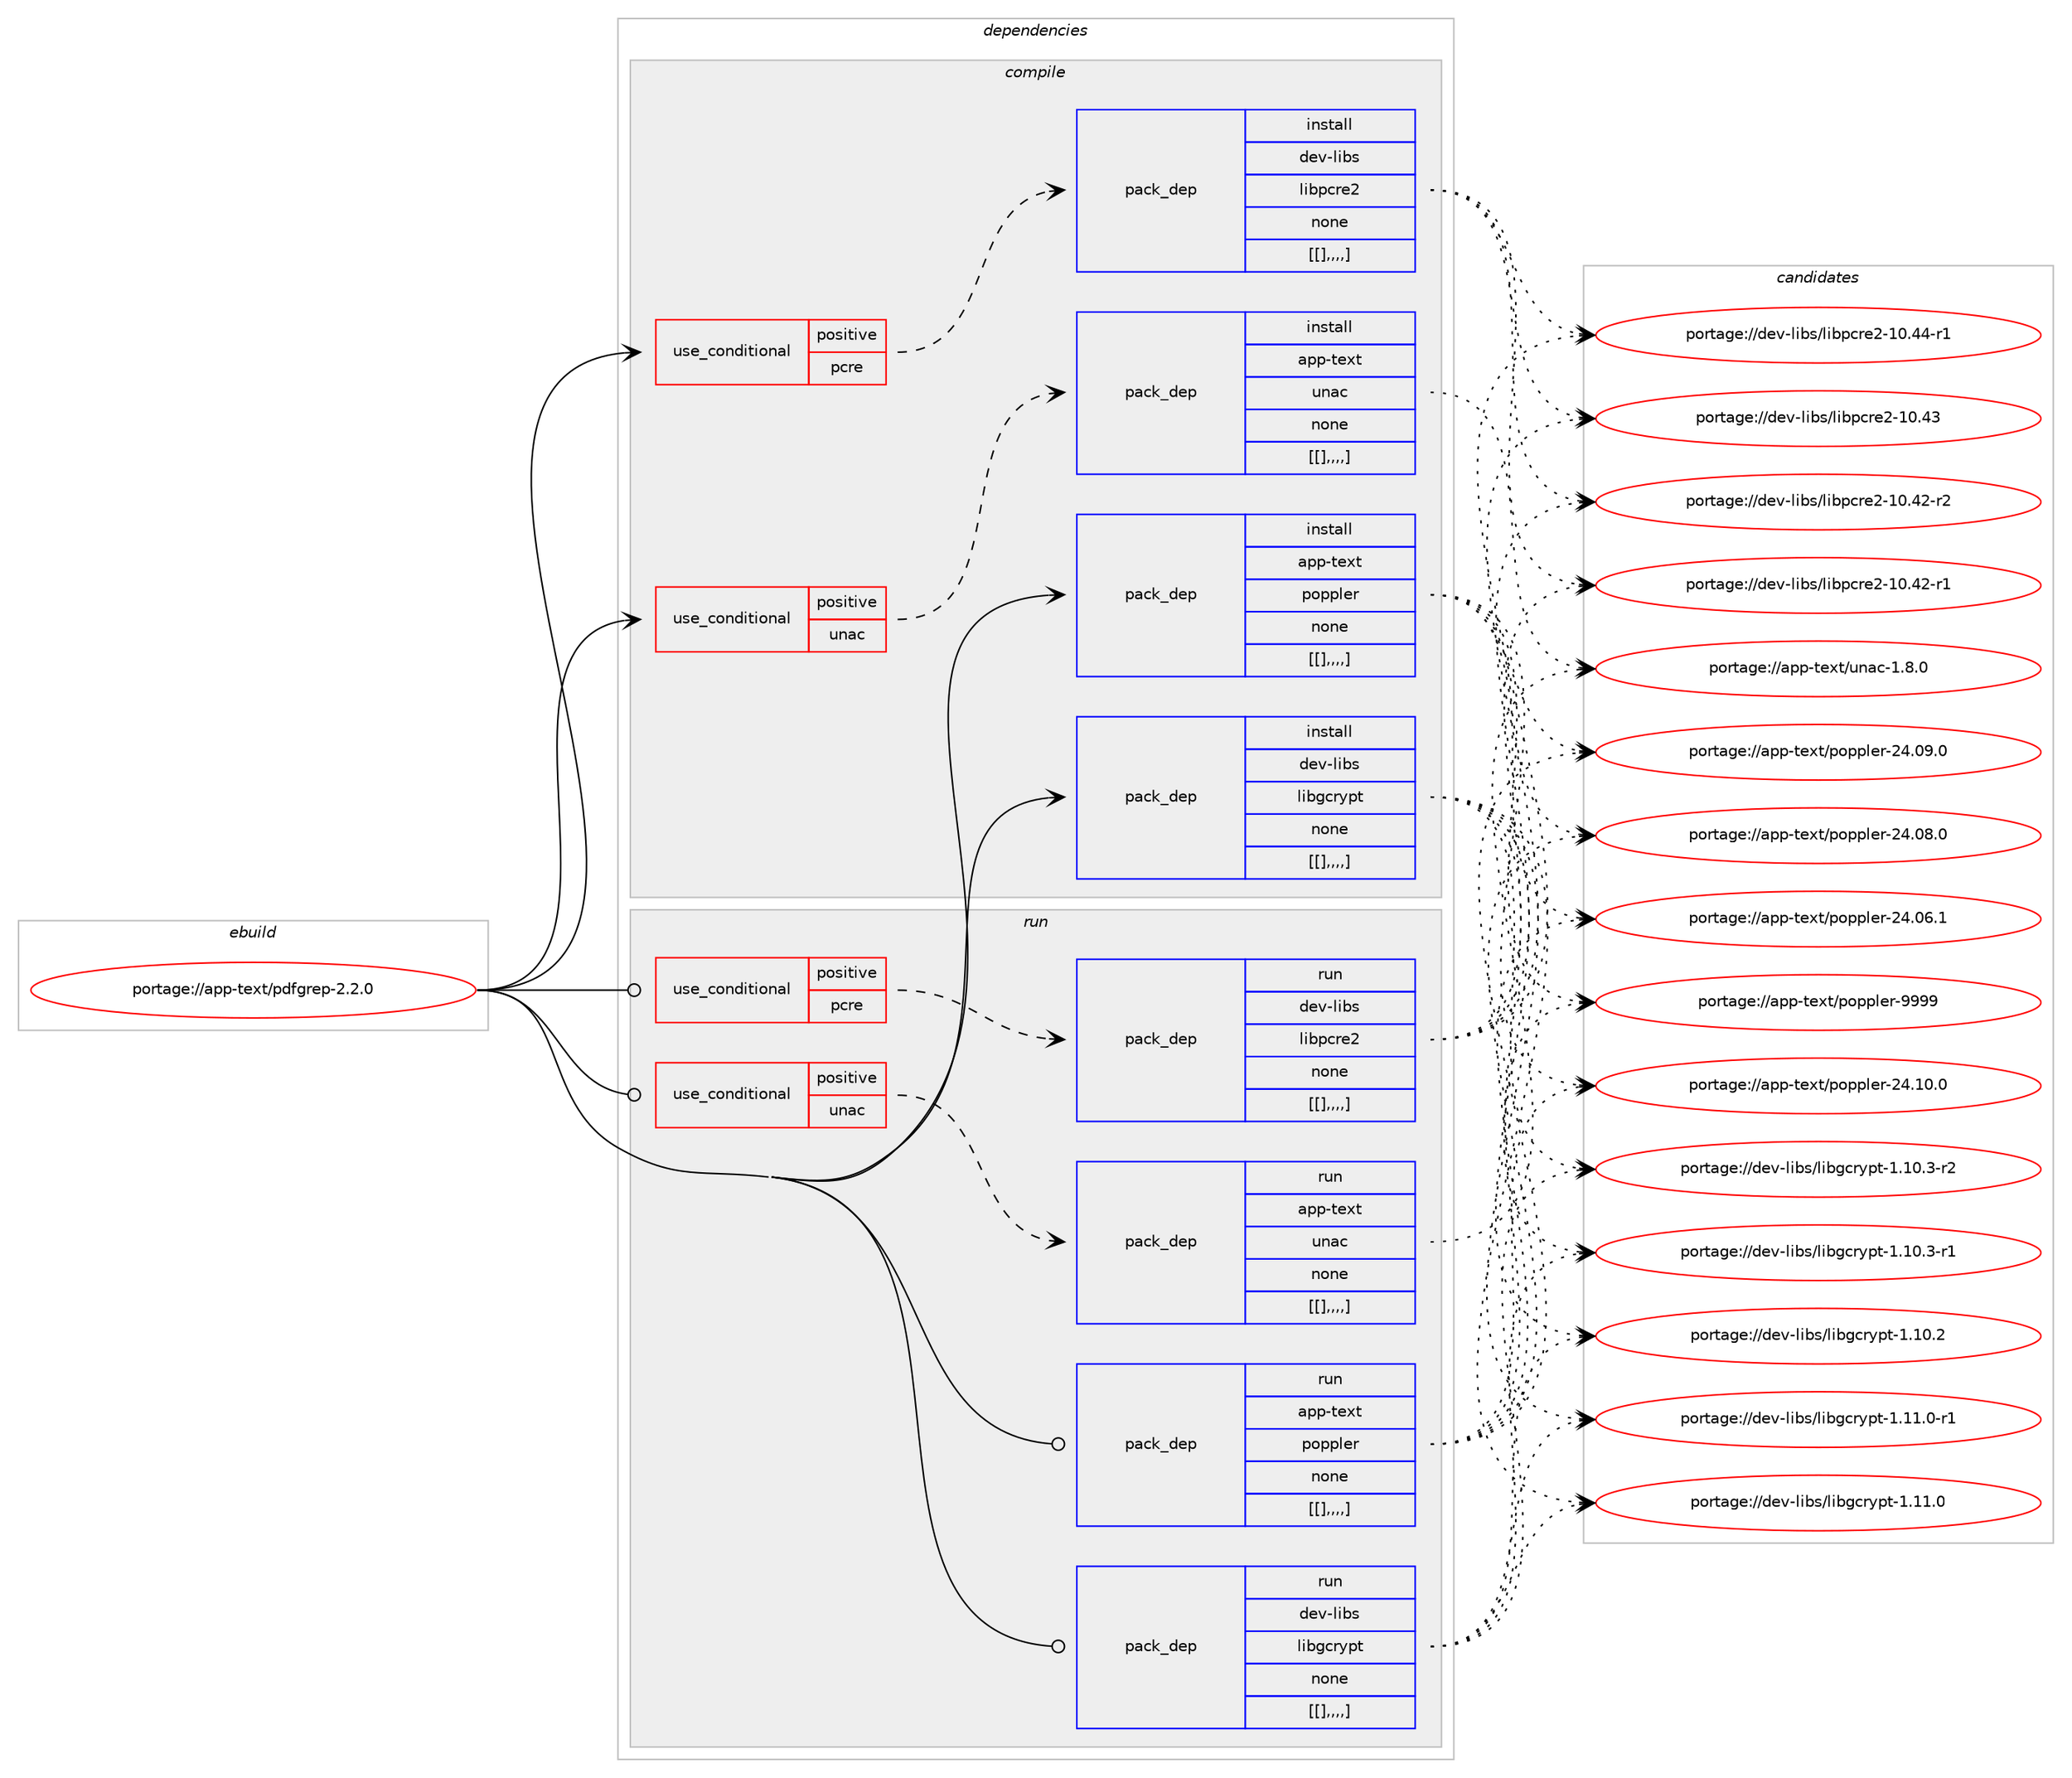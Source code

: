 digraph prolog {

# *************
# Graph options
# *************

newrank=true;
concentrate=true;
compound=true;
graph [rankdir=LR,fontname=Helvetica,fontsize=10,ranksep=1.5];#, ranksep=2.5, nodesep=0.2];
edge  [arrowhead=vee];
node  [fontname=Helvetica,fontsize=10];

# **********
# The ebuild
# **********

subgraph cluster_leftcol {
color=gray;
label=<<i>ebuild</i>>;
id [label="portage://app-text/pdfgrep-2.2.0", color=red, width=4, href="../app-text/pdfgrep-2.2.0.svg"];
}

# ****************
# The dependencies
# ****************

subgraph cluster_midcol {
color=gray;
label=<<i>dependencies</i>>;
subgraph cluster_compile {
fillcolor="#eeeeee";
style=filled;
label=<<i>compile</i>>;
subgraph cond16854 {
dependency59946 [label=<<TABLE BORDER="0" CELLBORDER="1" CELLSPACING="0" CELLPADDING="4"><TR><TD ROWSPAN="3" CELLPADDING="10">use_conditional</TD></TR><TR><TD>positive</TD></TR><TR><TD>pcre</TD></TR></TABLE>>, shape=none, color=red];
subgraph pack42533 {
dependency59980 [label=<<TABLE BORDER="0" CELLBORDER="1" CELLSPACING="0" CELLPADDING="4" WIDTH="220"><TR><TD ROWSPAN="6" CELLPADDING="30">pack_dep</TD></TR><TR><TD WIDTH="110">install</TD></TR><TR><TD>dev-libs</TD></TR><TR><TD>libpcre2</TD></TR><TR><TD>none</TD></TR><TR><TD>[[],,,,]</TD></TR></TABLE>>, shape=none, color=blue];
}
dependency59946:e -> dependency59980:w [weight=20,style="dashed",arrowhead="vee"];
}
id:e -> dependency59946:w [weight=20,style="solid",arrowhead="vee"];
subgraph cond16872 {
dependency60008 [label=<<TABLE BORDER="0" CELLBORDER="1" CELLSPACING="0" CELLPADDING="4"><TR><TD ROWSPAN="3" CELLPADDING="10">use_conditional</TD></TR><TR><TD>positive</TD></TR><TR><TD>unac</TD></TR></TABLE>>, shape=none, color=red];
subgraph pack42575 {
dependency60027 [label=<<TABLE BORDER="0" CELLBORDER="1" CELLSPACING="0" CELLPADDING="4" WIDTH="220"><TR><TD ROWSPAN="6" CELLPADDING="30">pack_dep</TD></TR><TR><TD WIDTH="110">install</TD></TR><TR><TD>app-text</TD></TR><TR><TD>unac</TD></TR><TR><TD>none</TD></TR><TR><TD>[[],,,,]</TD></TR></TABLE>>, shape=none, color=blue];
}
dependency60008:e -> dependency60027:w [weight=20,style="dashed",arrowhead="vee"];
}
id:e -> dependency60008:w [weight=20,style="solid",arrowhead="vee"];
subgraph pack42662 {
dependency60123 [label=<<TABLE BORDER="0" CELLBORDER="1" CELLSPACING="0" CELLPADDING="4" WIDTH="220"><TR><TD ROWSPAN="6" CELLPADDING="30">pack_dep</TD></TR><TR><TD WIDTH="110">install</TD></TR><TR><TD>app-text</TD></TR><TR><TD>poppler</TD></TR><TR><TD>none</TD></TR><TR><TD>[[],,,,]</TD></TR></TABLE>>, shape=none, color=blue];
}
id:e -> dependency60123:w [weight=20,style="solid",arrowhead="vee"];
subgraph pack42668 {
dependency60134 [label=<<TABLE BORDER="0" CELLBORDER="1" CELLSPACING="0" CELLPADDING="4" WIDTH="220"><TR><TD ROWSPAN="6" CELLPADDING="30">pack_dep</TD></TR><TR><TD WIDTH="110">install</TD></TR><TR><TD>dev-libs</TD></TR><TR><TD>libgcrypt</TD></TR><TR><TD>none</TD></TR><TR><TD>[[],,,,]</TD></TR></TABLE>>, shape=none, color=blue];
}
id:e -> dependency60134:w [weight=20,style="solid",arrowhead="vee"];
}
subgraph cluster_compileandrun {
fillcolor="#eeeeee";
style=filled;
label=<<i>compile and run</i>>;
}
subgraph cluster_run {
fillcolor="#eeeeee";
style=filled;
label=<<i>run</i>>;
subgraph cond16897 {
dependency60163 [label=<<TABLE BORDER="0" CELLBORDER="1" CELLSPACING="0" CELLPADDING="4"><TR><TD ROWSPAN="3" CELLPADDING="10">use_conditional</TD></TR><TR><TD>positive</TD></TR><TR><TD>pcre</TD></TR></TABLE>>, shape=none, color=red];
subgraph pack42697 {
dependency60170 [label=<<TABLE BORDER="0" CELLBORDER="1" CELLSPACING="0" CELLPADDING="4" WIDTH="220"><TR><TD ROWSPAN="6" CELLPADDING="30">pack_dep</TD></TR><TR><TD WIDTH="110">run</TD></TR><TR><TD>dev-libs</TD></TR><TR><TD>libpcre2</TD></TR><TR><TD>none</TD></TR><TR><TD>[[],,,,]</TD></TR></TABLE>>, shape=none, color=blue];
}
dependency60163:e -> dependency60170:w [weight=20,style="dashed",arrowhead="vee"];
}
id:e -> dependency60163:w [weight=20,style="solid",arrowhead="odot"];
subgraph cond16906 {
dependency60202 [label=<<TABLE BORDER="0" CELLBORDER="1" CELLSPACING="0" CELLPADDING="4"><TR><TD ROWSPAN="3" CELLPADDING="10">use_conditional</TD></TR><TR><TD>positive</TD></TR><TR><TD>unac</TD></TR></TABLE>>, shape=none, color=red];
subgraph pack42728 {
dependency60221 [label=<<TABLE BORDER="0" CELLBORDER="1" CELLSPACING="0" CELLPADDING="4" WIDTH="220"><TR><TD ROWSPAN="6" CELLPADDING="30">pack_dep</TD></TR><TR><TD WIDTH="110">run</TD></TR><TR><TD>app-text</TD></TR><TR><TD>unac</TD></TR><TR><TD>none</TD></TR><TR><TD>[[],,,,]</TD></TR></TABLE>>, shape=none, color=blue];
}
dependency60202:e -> dependency60221:w [weight=20,style="dashed",arrowhead="vee"];
}
id:e -> dependency60202:w [weight=20,style="solid",arrowhead="odot"];
subgraph pack42767 {
dependency60275 [label=<<TABLE BORDER="0" CELLBORDER="1" CELLSPACING="0" CELLPADDING="4" WIDTH="220"><TR><TD ROWSPAN="6" CELLPADDING="30">pack_dep</TD></TR><TR><TD WIDTH="110">run</TD></TR><TR><TD>app-text</TD></TR><TR><TD>poppler</TD></TR><TR><TD>none</TD></TR><TR><TD>[[],,,,]</TD></TR></TABLE>>, shape=none, color=blue];
}
id:e -> dependency60275:w [weight=20,style="solid",arrowhead="odot"];
subgraph pack42785 {
dependency60280 [label=<<TABLE BORDER="0" CELLBORDER="1" CELLSPACING="0" CELLPADDING="4" WIDTH="220"><TR><TD ROWSPAN="6" CELLPADDING="30">pack_dep</TD></TR><TR><TD WIDTH="110">run</TD></TR><TR><TD>dev-libs</TD></TR><TR><TD>libgcrypt</TD></TR><TR><TD>none</TD></TR><TR><TD>[[],,,,]</TD></TR></TABLE>>, shape=none, color=blue];
}
id:e -> dependency60280:w [weight=20,style="solid",arrowhead="odot"];
}
}

# **************
# The candidates
# **************

subgraph cluster_choices {
rank=same;
color=gray;
label=<<i>candidates</i>>;

subgraph choice40973 {
color=black;
nodesep=1;
choice1001011184510810598115471081059811299114101504549484652524511449 [label="portage://dev-libs/libpcre2-10.44-r1", color=red, width=4,href="../dev-libs/libpcre2-10.44-r1.svg"];
choice100101118451081059811547108105981129911410150454948465251 [label="portage://dev-libs/libpcre2-10.43", color=red, width=4,href="../dev-libs/libpcre2-10.43.svg"];
choice1001011184510810598115471081059811299114101504549484652504511450 [label="portage://dev-libs/libpcre2-10.42-r2", color=red, width=4,href="../dev-libs/libpcre2-10.42-r2.svg"];
choice1001011184510810598115471081059811299114101504549484652504511449 [label="portage://dev-libs/libpcre2-10.42-r1", color=red, width=4,href="../dev-libs/libpcre2-10.42-r1.svg"];
dependency59980:e -> choice1001011184510810598115471081059811299114101504549484652524511449:w [style=dotted,weight="100"];
dependency59980:e -> choice100101118451081059811547108105981129911410150454948465251:w [style=dotted,weight="100"];
dependency59980:e -> choice1001011184510810598115471081059811299114101504549484652504511450:w [style=dotted,weight="100"];
dependency59980:e -> choice1001011184510810598115471081059811299114101504549484652504511449:w [style=dotted,weight="100"];
}
subgraph choice40981 {
color=black;
nodesep=1;
choice9711211245116101120116471171109799454946564648 [label="portage://app-text/unac-1.8.0", color=red, width=4,href="../app-text/unac-1.8.0.svg"];
dependency60027:e -> choice9711211245116101120116471171109799454946564648:w [style=dotted,weight="100"];
}
subgraph choice40984 {
color=black;
nodesep=1;
choice9711211245116101120116471121111121121081011144557575757 [label="portage://app-text/poppler-9999", color=red, width=4,href="../app-text/poppler-9999.svg"];
choice9711211245116101120116471121111121121081011144550524649484648 [label="portage://app-text/poppler-24.10.0", color=red, width=4,href="../app-text/poppler-24.10.0.svg"];
choice9711211245116101120116471121111121121081011144550524648574648 [label="portage://app-text/poppler-24.09.0", color=red, width=4,href="../app-text/poppler-24.09.0.svg"];
choice9711211245116101120116471121111121121081011144550524648564648 [label="portage://app-text/poppler-24.08.0", color=red, width=4,href="../app-text/poppler-24.08.0.svg"];
choice9711211245116101120116471121111121121081011144550524648544649 [label="portage://app-text/poppler-24.06.1", color=red, width=4,href="../app-text/poppler-24.06.1.svg"];
dependency60123:e -> choice9711211245116101120116471121111121121081011144557575757:w [style=dotted,weight="100"];
dependency60123:e -> choice9711211245116101120116471121111121121081011144550524649484648:w [style=dotted,weight="100"];
dependency60123:e -> choice9711211245116101120116471121111121121081011144550524648574648:w [style=dotted,weight="100"];
dependency60123:e -> choice9711211245116101120116471121111121121081011144550524648564648:w [style=dotted,weight="100"];
dependency60123:e -> choice9711211245116101120116471121111121121081011144550524648544649:w [style=dotted,weight="100"];
}
subgraph choice41002 {
color=black;
nodesep=1;
choice1001011184510810598115471081059810399114121112116454946494946484511449 [label="portage://dev-libs/libgcrypt-1.11.0-r1", color=red, width=4,href="../dev-libs/libgcrypt-1.11.0-r1.svg"];
choice100101118451081059811547108105981039911412111211645494649494648 [label="portage://dev-libs/libgcrypt-1.11.0", color=red, width=4,href="../dev-libs/libgcrypt-1.11.0.svg"];
choice1001011184510810598115471081059810399114121112116454946494846514511450 [label="portage://dev-libs/libgcrypt-1.10.3-r2", color=red, width=4,href="../dev-libs/libgcrypt-1.10.3-r2.svg"];
choice1001011184510810598115471081059810399114121112116454946494846514511449 [label="portage://dev-libs/libgcrypt-1.10.3-r1", color=red, width=4,href="../dev-libs/libgcrypt-1.10.3-r1.svg"];
choice100101118451081059811547108105981039911412111211645494649484650 [label="portage://dev-libs/libgcrypt-1.10.2", color=red, width=4,href="../dev-libs/libgcrypt-1.10.2.svg"];
dependency60134:e -> choice1001011184510810598115471081059810399114121112116454946494946484511449:w [style=dotted,weight="100"];
dependency60134:e -> choice100101118451081059811547108105981039911412111211645494649494648:w [style=dotted,weight="100"];
dependency60134:e -> choice1001011184510810598115471081059810399114121112116454946494846514511450:w [style=dotted,weight="100"];
dependency60134:e -> choice1001011184510810598115471081059810399114121112116454946494846514511449:w [style=dotted,weight="100"];
dependency60134:e -> choice100101118451081059811547108105981039911412111211645494649484650:w [style=dotted,weight="100"];
}
subgraph choice41010 {
color=black;
nodesep=1;
choice1001011184510810598115471081059811299114101504549484652524511449 [label="portage://dev-libs/libpcre2-10.44-r1", color=red, width=4,href="../dev-libs/libpcre2-10.44-r1.svg"];
choice100101118451081059811547108105981129911410150454948465251 [label="portage://dev-libs/libpcre2-10.43", color=red, width=4,href="../dev-libs/libpcre2-10.43.svg"];
choice1001011184510810598115471081059811299114101504549484652504511450 [label="portage://dev-libs/libpcre2-10.42-r2", color=red, width=4,href="../dev-libs/libpcre2-10.42-r2.svg"];
choice1001011184510810598115471081059811299114101504549484652504511449 [label="portage://dev-libs/libpcre2-10.42-r1", color=red, width=4,href="../dev-libs/libpcre2-10.42-r1.svg"];
dependency60170:e -> choice1001011184510810598115471081059811299114101504549484652524511449:w [style=dotted,weight="100"];
dependency60170:e -> choice100101118451081059811547108105981129911410150454948465251:w [style=dotted,weight="100"];
dependency60170:e -> choice1001011184510810598115471081059811299114101504549484652504511450:w [style=dotted,weight="100"];
dependency60170:e -> choice1001011184510810598115471081059811299114101504549484652504511449:w [style=dotted,weight="100"];
}
subgraph choice41047 {
color=black;
nodesep=1;
choice9711211245116101120116471171109799454946564648 [label="portage://app-text/unac-1.8.0", color=red, width=4,href="../app-text/unac-1.8.0.svg"];
dependency60221:e -> choice9711211245116101120116471171109799454946564648:w [style=dotted,weight="100"];
}
subgraph choice41051 {
color=black;
nodesep=1;
choice9711211245116101120116471121111121121081011144557575757 [label="portage://app-text/poppler-9999", color=red, width=4,href="../app-text/poppler-9999.svg"];
choice9711211245116101120116471121111121121081011144550524649484648 [label="portage://app-text/poppler-24.10.0", color=red, width=4,href="../app-text/poppler-24.10.0.svg"];
choice9711211245116101120116471121111121121081011144550524648574648 [label="portage://app-text/poppler-24.09.0", color=red, width=4,href="../app-text/poppler-24.09.0.svg"];
choice9711211245116101120116471121111121121081011144550524648564648 [label="portage://app-text/poppler-24.08.0", color=red, width=4,href="../app-text/poppler-24.08.0.svg"];
choice9711211245116101120116471121111121121081011144550524648544649 [label="portage://app-text/poppler-24.06.1", color=red, width=4,href="../app-text/poppler-24.06.1.svg"];
dependency60275:e -> choice9711211245116101120116471121111121121081011144557575757:w [style=dotted,weight="100"];
dependency60275:e -> choice9711211245116101120116471121111121121081011144550524649484648:w [style=dotted,weight="100"];
dependency60275:e -> choice9711211245116101120116471121111121121081011144550524648574648:w [style=dotted,weight="100"];
dependency60275:e -> choice9711211245116101120116471121111121121081011144550524648564648:w [style=dotted,weight="100"];
dependency60275:e -> choice9711211245116101120116471121111121121081011144550524648544649:w [style=dotted,weight="100"];
}
subgraph choice41105 {
color=black;
nodesep=1;
choice1001011184510810598115471081059810399114121112116454946494946484511449 [label="portage://dev-libs/libgcrypt-1.11.0-r1", color=red, width=4,href="../dev-libs/libgcrypt-1.11.0-r1.svg"];
choice100101118451081059811547108105981039911412111211645494649494648 [label="portage://dev-libs/libgcrypt-1.11.0", color=red, width=4,href="../dev-libs/libgcrypt-1.11.0.svg"];
choice1001011184510810598115471081059810399114121112116454946494846514511450 [label="portage://dev-libs/libgcrypt-1.10.3-r2", color=red, width=4,href="../dev-libs/libgcrypt-1.10.3-r2.svg"];
choice1001011184510810598115471081059810399114121112116454946494846514511449 [label="portage://dev-libs/libgcrypt-1.10.3-r1", color=red, width=4,href="../dev-libs/libgcrypt-1.10.3-r1.svg"];
choice100101118451081059811547108105981039911412111211645494649484650 [label="portage://dev-libs/libgcrypt-1.10.2", color=red, width=4,href="../dev-libs/libgcrypt-1.10.2.svg"];
dependency60280:e -> choice1001011184510810598115471081059810399114121112116454946494946484511449:w [style=dotted,weight="100"];
dependency60280:e -> choice100101118451081059811547108105981039911412111211645494649494648:w [style=dotted,weight="100"];
dependency60280:e -> choice1001011184510810598115471081059810399114121112116454946494846514511450:w [style=dotted,weight="100"];
dependency60280:e -> choice1001011184510810598115471081059810399114121112116454946494846514511449:w [style=dotted,weight="100"];
dependency60280:e -> choice100101118451081059811547108105981039911412111211645494649484650:w [style=dotted,weight="100"];
}
}

}
